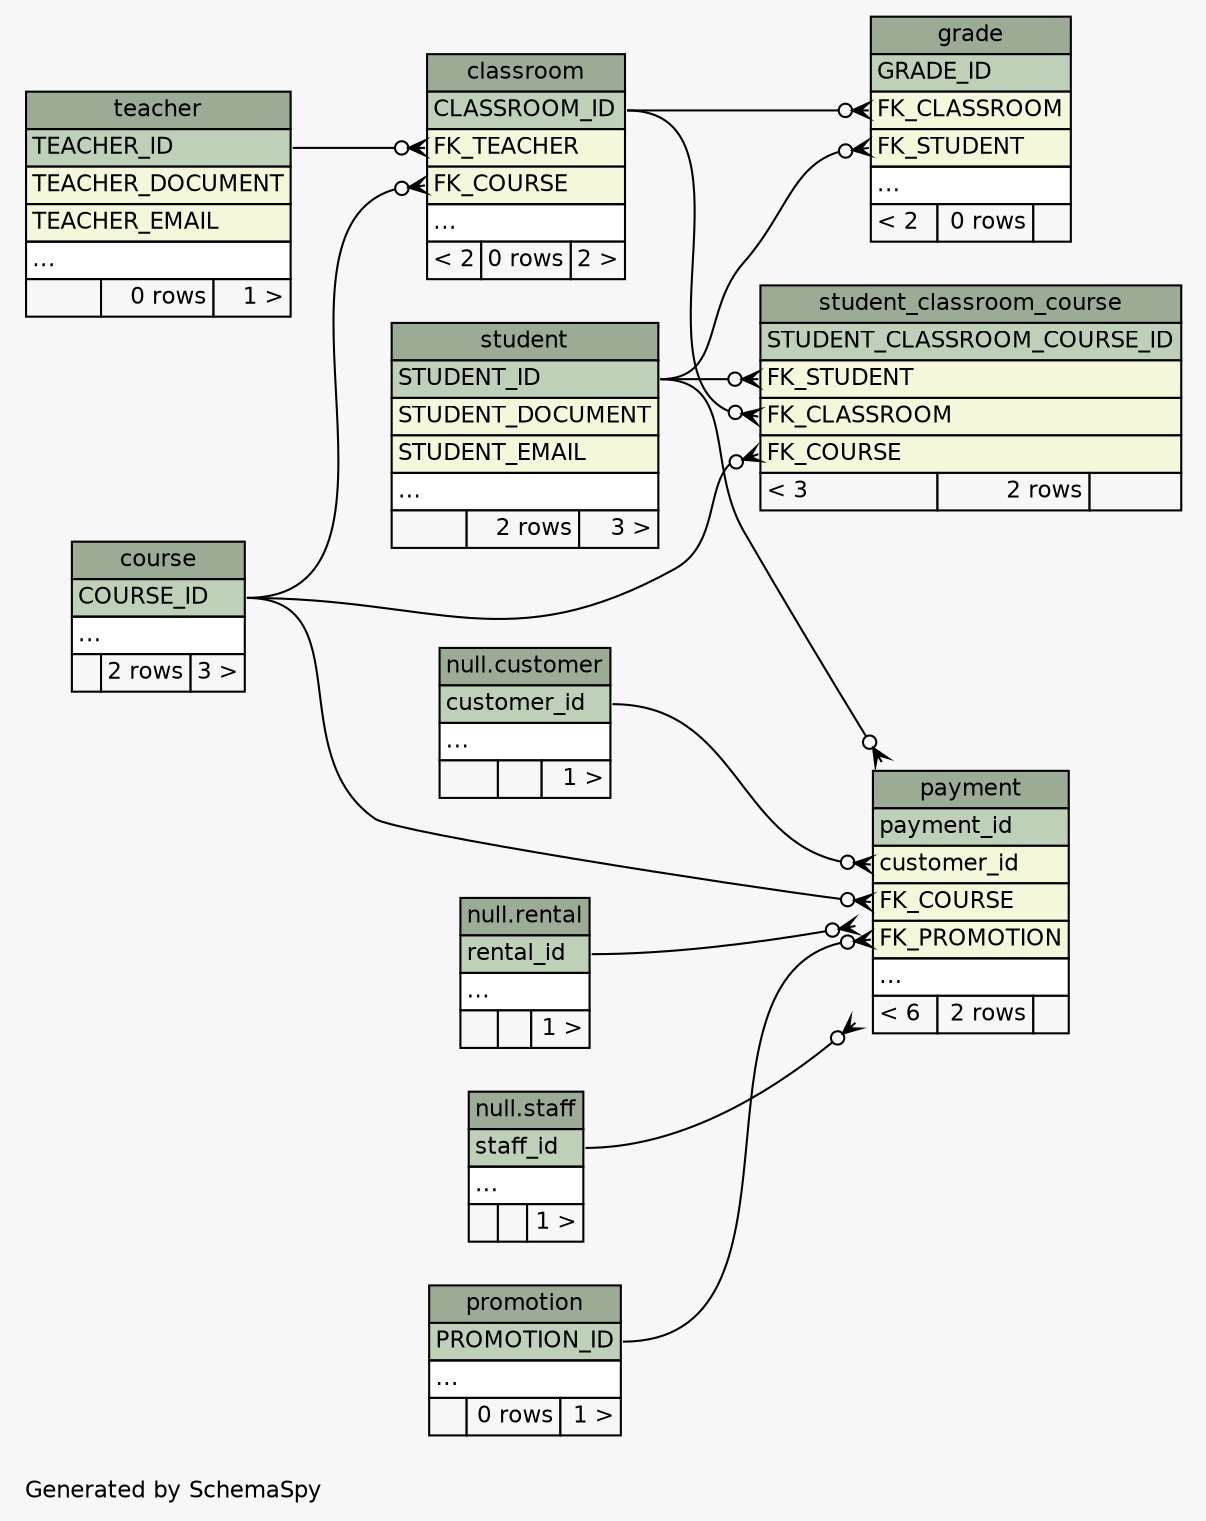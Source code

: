 // dot 7.1.0 on Windows 11 10.0
// SchemaSpy rev 590
digraph "compactRelationshipsDiagram" {
  graph [
    rankdir="RL"
    bgcolor="#f7f7f7"
    label="\nGenerated by SchemaSpy"
    labeljust="l"
    nodesep="0.18"
    ranksep="0.46"
    fontname="Helvetica"
    fontsize="11"
  ];
  node [
    fontname="Helvetica"
    fontsize="11"
    shape="plaintext"
  ];
  edge [
    arrowsize="0.8"
  ];
  "classroom" [
    label=<
    <TABLE BORDER="0" CELLBORDER="1" CELLSPACING="0" BGCOLOR="#ffffff">
      <TR><TD COLSPAN="3" BGCOLOR="#9bab96" ALIGN="CENTER">classroom</TD></TR>
      <TR><TD PORT="CLASSROOM_ID" COLSPAN="3" BGCOLOR="#bed1b8" ALIGN="LEFT">CLASSROOM_ID</TD></TR>
      <TR><TD PORT="FK_TEACHER" COLSPAN="3" BGCOLOR="#f4f7da" ALIGN="LEFT">FK_TEACHER</TD></TR>
      <TR><TD PORT="FK_COURSE" COLSPAN="3" BGCOLOR="#f4f7da" ALIGN="LEFT">FK_COURSE</TD></TR>
      <TR><TD PORT="elipses" COLSPAN="3" ALIGN="LEFT">...</TD></TR>
      <TR><TD ALIGN="LEFT" BGCOLOR="#f7f7f7">&lt; 2</TD><TD ALIGN="RIGHT" BGCOLOR="#f7f7f7">0 rows</TD><TD ALIGN="RIGHT" BGCOLOR="#f7f7f7">2 &gt;</TD></TR>
    </TABLE>>
    URL="tables/classroom.html"
    tooltip="classroom"
  ];
  "course" [
    label=<
    <TABLE BORDER="0" CELLBORDER="1" CELLSPACING="0" BGCOLOR="#ffffff">
      <TR><TD COLSPAN="3" BGCOLOR="#9bab96" ALIGN="CENTER">course</TD></TR>
      <TR><TD PORT="COURSE_ID" COLSPAN="3" BGCOLOR="#bed1b8" ALIGN="LEFT">COURSE_ID</TD></TR>
      <TR><TD PORT="elipses" COLSPAN="3" ALIGN="LEFT">...</TD></TR>
      <TR><TD ALIGN="LEFT" BGCOLOR="#f7f7f7">  </TD><TD ALIGN="RIGHT" BGCOLOR="#f7f7f7">2 rows</TD><TD ALIGN="RIGHT" BGCOLOR="#f7f7f7">3 &gt;</TD></TR>
    </TABLE>>
    URL="tables/course.html"
    tooltip="course"
  ];
  "null.customer" [
    label=<
    <TABLE BORDER="0" CELLBORDER="1" CELLSPACING="0" BGCOLOR="#ffffff">
      <TR><TD COLSPAN="3" BGCOLOR="#9bab96" ALIGN="CENTER">null.customer</TD></TR>
      <TR><TD PORT="customer_id" COLSPAN="3" BGCOLOR="#bed1b8" ALIGN="LEFT">customer_id</TD></TR>
      <TR><TD PORT="elipses" COLSPAN="3" ALIGN="LEFT">...</TD></TR>
      <TR><TD ALIGN="LEFT" BGCOLOR="#f7f7f7">  </TD><TD ALIGN="RIGHT" BGCOLOR="#f7f7f7">  </TD><TD ALIGN="RIGHT" BGCOLOR="#f7f7f7">1 &gt;</TD></TR>
    </TABLE>>
    tooltip="null.customer"
  ];
  "grade" [
    label=<
    <TABLE BORDER="0" CELLBORDER="1" CELLSPACING="0" BGCOLOR="#ffffff">
      <TR><TD COLSPAN="3" BGCOLOR="#9bab96" ALIGN="CENTER">grade</TD></TR>
      <TR><TD PORT="GRADE_ID" COLSPAN="3" BGCOLOR="#bed1b8" ALIGN="LEFT">GRADE_ID</TD></TR>
      <TR><TD PORT="FK_CLASSROOM" COLSPAN="3" BGCOLOR="#f4f7da" ALIGN="LEFT">FK_CLASSROOM</TD></TR>
      <TR><TD PORT="FK_STUDENT" COLSPAN="3" BGCOLOR="#f4f7da" ALIGN="LEFT">FK_STUDENT</TD></TR>
      <TR><TD PORT="elipses" COLSPAN="3" ALIGN="LEFT">...</TD></TR>
      <TR><TD ALIGN="LEFT" BGCOLOR="#f7f7f7">&lt; 2</TD><TD ALIGN="RIGHT" BGCOLOR="#f7f7f7">0 rows</TD><TD ALIGN="RIGHT" BGCOLOR="#f7f7f7">  </TD></TR>
    </TABLE>>
    URL="tables/grade.html"
    tooltip="grade"
  ];
  "payment" [
    label=<
    <TABLE BORDER="0" CELLBORDER="1" CELLSPACING="0" BGCOLOR="#ffffff">
      <TR><TD COLSPAN="3" BGCOLOR="#9bab96" ALIGN="CENTER">payment</TD></TR>
      <TR><TD PORT="payment_id" COLSPAN="3" BGCOLOR="#bed1b8" ALIGN="LEFT">payment_id</TD></TR>
      <TR><TD PORT="customer_id" COLSPAN="3" BGCOLOR="#f4f7da" ALIGN="LEFT">customer_id</TD></TR>
      <TR><TD PORT="FK_COURSE" COLSPAN="3" BGCOLOR="#f4f7da" ALIGN="LEFT">FK_COURSE</TD></TR>
      <TR><TD PORT="FK_PROMOTION" COLSPAN="3" BGCOLOR="#f4f7da" ALIGN="LEFT">FK_PROMOTION</TD></TR>
      <TR><TD PORT="elipses" COLSPAN="3" ALIGN="LEFT">...</TD></TR>
      <TR><TD ALIGN="LEFT" BGCOLOR="#f7f7f7">&lt; 6</TD><TD ALIGN="RIGHT" BGCOLOR="#f7f7f7">2 rows</TD><TD ALIGN="RIGHT" BGCOLOR="#f7f7f7">  </TD></TR>
    </TABLE>>
    URL="tables/payment.html"
    tooltip="payment"
  ];
  "promotion" [
    label=<
    <TABLE BORDER="0" CELLBORDER="1" CELLSPACING="0" BGCOLOR="#ffffff">
      <TR><TD COLSPAN="3" BGCOLOR="#9bab96" ALIGN="CENTER">promotion</TD></TR>
      <TR><TD PORT="PROMOTION_ID" COLSPAN="3" BGCOLOR="#bed1b8" ALIGN="LEFT">PROMOTION_ID</TD></TR>
      <TR><TD PORT="elipses" COLSPAN="3" ALIGN="LEFT">...</TD></TR>
      <TR><TD ALIGN="LEFT" BGCOLOR="#f7f7f7">  </TD><TD ALIGN="RIGHT" BGCOLOR="#f7f7f7">0 rows</TD><TD ALIGN="RIGHT" BGCOLOR="#f7f7f7">1 &gt;</TD></TR>
    </TABLE>>
    URL="tables/promotion.html"
    tooltip="promotion"
  ];
  "null.rental" [
    label=<
    <TABLE BORDER="0" CELLBORDER="1" CELLSPACING="0" BGCOLOR="#ffffff">
      <TR><TD COLSPAN="3" BGCOLOR="#9bab96" ALIGN="CENTER">null.rental</TD></TR>
      <TR><TD PORT="rental_id" COLSPAN="3" BGCOLOR="#bed1b8" ALIGN="LEFT">rental_id</TD></TR>
      <TR><TD PORT="elipses" COLSPAN="3" ALIGN="LEFT">...</TD></TR>
      <TR><TD ALIGN="LEFT" BGCOLOR="#f7f7f7">  </TD><TD ALIGN="RIGHT" BGCOLOR="#f7f7f7">  </TD><TD ALIGN="RIGHT" BGCOLOR="#f7f7f7">1 &gt;</TD></TR>
    </TABLE>>
    tooltip="null.rental"
  ];
  "null.staff" [
    label=<
    <TABLE BORDER="0" CELLBORDER="1" CELLSPACING="0" BGCOLOR="#ffffff">
      <TR><TD COLSPAN="3" BGCOLOR="#9bab96" ALIGN="CENTER">null.staff</TD></TR>
      <TR><TD PORT="staff_id" COLSPAN="3" BGCOLOR="#bed1b8" ALIGN="LEFT">staff_id</TD></TR>
      <TR><TD PORT="elipses" COLSPAN="3" ALIGN="LEFT">...</TD></TR>
      <TR><TD ALIGN="LEFT" BGCOLOR="#f7f7f7">  </TD><TD ALIGN="RIGHT" BGCOLOR="#f7f7f7">  </TD><TD ALIGN="RIGHT" BGCOLOR="#f7f7f7">1 &gt;</TD></TR>
    </TABLE>>
    tooltip="null.staff"
  ];
  "student" [
    label=<
    <TABLE BORDER="0" CELLBORDER="1" CELLSPACING="0" BGCOLOR="#ffffff">
      <TR><TD COLSPAN="3" BGCOLOR="#9bab96" ALIGN="CENTER">student</TD></TR>
      <TR><TD PORT="STUDENT_ID" COLSPAN="3" BGCOLOR="#bed1b8" ALIGN="LEFT">STUDENT_ID</TD></TR>
      <TR><TD PORT="STUDENT_DOCUMENT" COLSPAN="3" BGCOLOR="#f4f7da" ALIGN="LEFT">STUDENT_DOCUMENT</TD></TR>
      <TR><TD PORT="STUDENT_EMAIL" COLSPAN="3" BGCOLOR="#f4f7da" ALIGN="LEFT">STUDENT_EMAIL</TD></TR>
      <TR><TD PORT="elipses" COLSPAN="3" ALIGN="LEFT">...</TD></TR>
      <TR><TD ALIGN="LEFT" BGCOLOR="#f7f7f7">  </TD><TD ALIGN="RIGHT" BGCOLOR="#f7f7f7">2 rows</TD><TD ALIGN="RIGHT" BGCOLOR="#f7f7f7">3 &gt;</TD></TR>
    </TABLE>>
    URL="tables/student.html"
    tooltip="student"
  ];
  "student_classroom_course" [
    label=<
    <TABLE BORDER="0" CELLBORDER="1" CELLSPACING="0" BGCOLOR="#ffffff">
      <TR><TD COLSPAN="3" BGCOLOR="#9bab96" ALIGN="CENTER">student_classroom_course</TD></TR>
      <TR><TD PORT="STUDENT_CLASSROOM_COURSE_ID" COLSPAN="3" BGCOLOR="#bed1b8" ALIGN="LEFT">STUDENT_CLASSROOM_COURSE_ID</TD></TR>
      <TR><TD PORT="FK_STUDENT" COLSPAN="3" BGCOLOR="#f4f7da" ALIGN="LEFT">FK_STUDENT</TD></TR>
      <TR><TD PORT="FK_CLASSROOM" COLSPAN="3" BGCOLOR="#f4f7da" ALIGN="LEFT">FK_CLASSROOM</TD></TR>
      <TR><TD PORT="FK_COURSE" COLSPAN="3" BGCOLOR="#f4f7da" ALIGN="LEFT">FK_COURSE</TD></TR>
      <TR><TD ALIGN="LEFT" BGCOLOR="#f7f7f7">&lt; 3</TD><TD ALIGN="RIGHT" BGCOLOR="#f7f7f7">2 rows</TD><TD ALIGN="RIGHT" BGCOLOR="#f7f7f7">  </TD></TR>
    </TABLE>>
    URL="tables/student_classroom_course.html"
    tooltip="student_classroom_course"
  ];
  "teacher" [
    label=<
    <TABLE BORDER="0" CELLBORDER="1" CELLSPACING="0" BGCOLOR="#ffffff">
      <TR><TD COLSPAN="3" BGCOLOR="#9bab96" ALIGN="CENTER">teacher</TD></TR>
      <TR><TD PORT="TEACHER_ID" COLSPAN="3" BGCOLOR="#bed1b8" ALIGN="LEFT">TEACHER_ID</TD></TR>
      <TR><TD PORT="TEACHER_DOCUMENT" COLSPAN="3" BGCOLOR="#f4f7da" ALIGN="LEFT">TEACHER_DOCUMENT</TD></TR>
      <TR><TD PORT="TEACHER_EMAIL" COLSPAN="3" BGCOLOR="#f4f7da" ALIGN="LEFT">TEACHER_EMAIL</TD></TR>
      <TR><TD PORT="elipses" COLSPAN="3" ALIGN="LEFT">...</TD></TR>
      <TR><TD ALIGN="LEFT" BGCOLOR="#f7f7f7">  </TD><TD ALIGN="RIGHT" BGCOLOR="#f7f7f7">0 rows</TD><TD ALIGN="RIGHT" BGCOLOR="#f7f7f7">1 &gt;</TD></TR>
    </TABLE>>
    URL="tables/teacher.html"
    tooltip="teacher"
  ];
  "classroom":"FK_COURSE":w -> "course":"COURSE_ID":e [arrowhead=none dir=back arrowtail=crowodot];
  "classroom":"FK_TEACHER":w -> "teacher":"TEACHER_ID":e [arrowhead=none dir=back arrowtail=crowodot];
  "grade":"FK_CLASSROOM":w -> "classroom":"CLASSROOM_ID":e [arrowhead=none dir=back arrowtail=crowodot];
  "grade":"FK_STUDENT":w -> "student":"STUDENT_ID":e [arrowhead=none dir=back arrowtail=crowodot];
  "payment":"customer_id":w -> "null.customer":"customer_id":e [arrowhead=none dir=back arrowtail=crowodot];
  "payment":"FK_COURSE":w -> "course":"COURSE_ID":e [arrowhead=none dir=back arrowtail=crowodot];
  "payment":"FK_PROMOTION":w -> "promotion":"PROMOTION_ID":e [arrowhead=none dir=back arrowtail=crowodot];
  "payment":"FK_STUDENT":w -> "student":"STUDENT_ID":e [arrowhead=none dir=back arrowtail=crowodot];
  "payment":"rental_id":w -> "null.rental":"rental_id":e [arrowhead=none dir=back arrowtail=crowodot];
  "payment":"staff_id":w -> "null.staff":"staff_id":e [arrowhead=none dir=back arrowtail=crowodot];
  "student_classroom_course":"FK_CLASSROOM":w -> "classroom":"CLASSROOM_ID":e [arrowhead=none dir=back arrowtail=crowodot];
  "student_classroom_course":"FK_COURSE":w -> "course":"COURSE_ID":e [arrowhead=none dir=back arrowtail=crowodot];
  "student_classroom_course":"FK_STUDENT":w -> "student":"STUDENT_ID":e [arrowhead=none dir=back arrowtail=crowodot];
}
